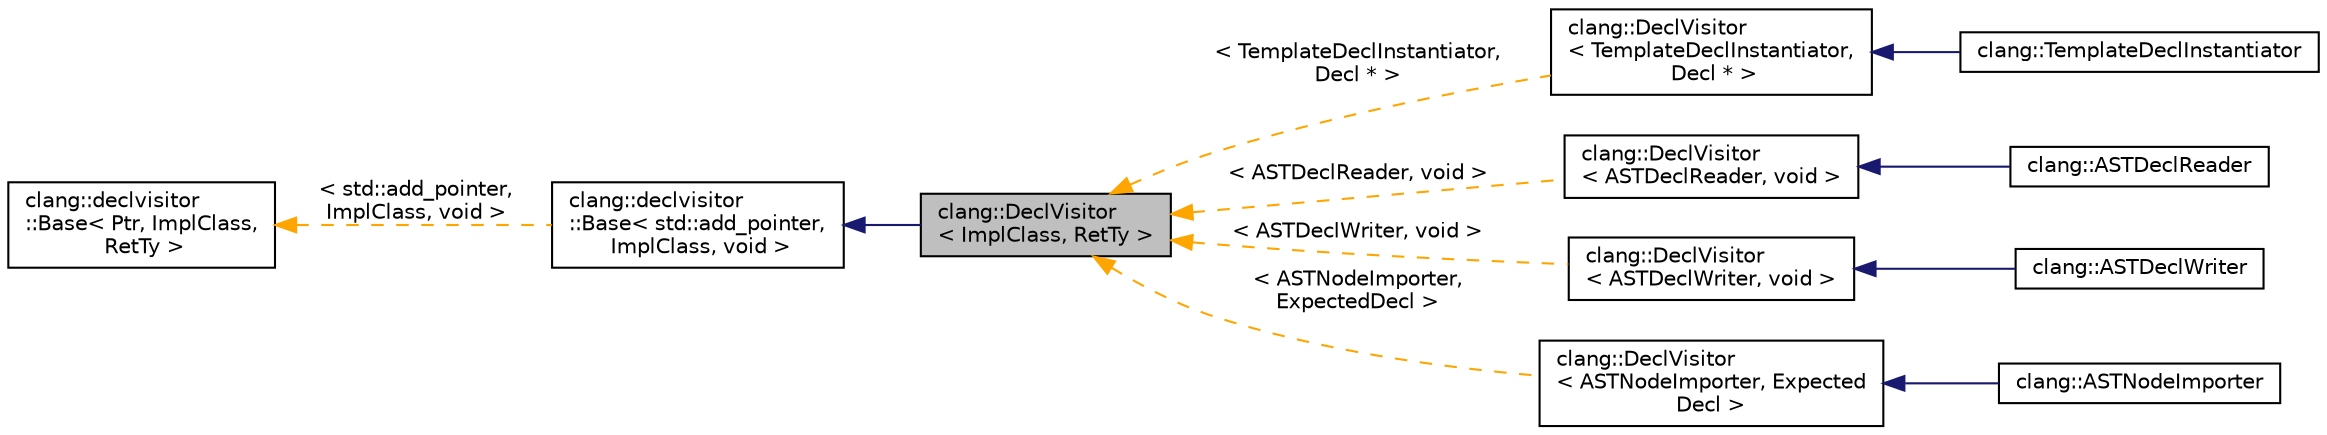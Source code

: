digraph "clang::DeclVisitor&lt; ImplClass, RetTy &gt;"
{
 // LATEX_PDF_SIZE
  bgcolor="transparent";
  edge [fontname="Helvetica",fontsize="10",labelfontname="Helvetica",labelfontsize="10"];
  node [fontname="Helvetica",fontsize="10",shape=record];
  rankdir="LR";
  Node1 [label="clang::DeclVisitor\l\< ImplClass, RetTy \>",height=0.2,width=0.4,color="black", fillcolor="grey75", style="filled", fontcolor="black",tooltip="A simple visitor class that helps create declaration visitors."];
  Node2 -> Node1 [dir="back",color="midnightblue",fontsize="10",style="solid",fontname="Helvetica"];
  Node2 [label="clang::declvisitor\l::Base\< std::add_pointer,\l ImplClass, void \>",height=0.2,width=0.4,color="black",URL="$classclang_1_1declvisitor_1_1Base.html",tooltip=" "];
  Node3 -> Node2 [dir="back",color="orange",fontsize="10",style="dashed",label=" \< std::add_pointer,\l ImplClass, void \>" ,fontname="Helvetica"];
  Node3 [label="clang::declvisitor\l::Base\< Ptr, ImplClass,\l RetTy \>",height=0.2,width=0.4,color="black",URL="$classclang_1_1declvisitor_1_1Base.html",tooltip="A simple visitor class that helps create declaration visitors."];
  Node1 -> Node4 [dir="back",color="orange",fontsize="10",style="dashed",label=" \< TemplateDeclInstantiator,\l Decl * \>" ,fontname="Helvetica"];
  Node4 [label="clang::DeclVisitor\l\< TemplateDeclInstantiator,\l Decl * \>",height=0.2,width=0.4,color="black",URL="$classclang_1_1DeclVisitor.html",tooltip=" "];
  Node4 -> Node5 [dir="back",color="midnightblue",fontsize="10",style="solid",fontname="Helvetica"];
  Node5 [label="clang::TemplateDeclInstantiator",height=0.2,width=0.4,color="black",URL="$classclang_1_1TemplateDeclInstantiator.html",tooltip=" "];
  Node1 -> Node6 [dir="back",color="orange",fontsize="10",style="dashed",label=" \< ASTDeclReader, void \>" ,fontname="Helvetica"];
  Node6 [label="clang::DeclVisitor\l\< ASTDeclReader, void \>",height=0.2,width=0.4,color="black",URL="$classclang_1_1DeclVisitor.html",tooltip=" "];
  Node6 -> Node7 [dir="back",color="midnightblue",fontsize="10",style="solid",fontname="Helvetica"];
  Node7 [label="clang::ASTDeclReader",height=0.2,width=0.4,color="black",URL="$classclang_1_1ASTDeclReader.html",tooltip=" "];
  Node1 -> Node8 [dir="back",color="orange",fontsize="10",style="dashed",label=" \< ASTDeclWriter, void \>" ,fontname="Helvetica"];
  Node8 [label="clang::DeclVisitor\l\< ASTDeclWriter, void \>",height=0.2,width=0.4,color="black",URL="$classclang_1_1DeclVisitor.html",tooltip=" "];
  Node8 -> Node9 [dir="back",color="midnightblue",fontsize="10",style="solid",fontname="Helvetica"];
  Node9 [label="clang::ASTDeclWriter",height=0.2,width=0.4,color="black",URL="$classclang_1_1ASTDeclWriter.html",tooltip=" "];
  Node1 -> Node10 [dir="back",color="orange",fontsize="10",style="dashed",label=" \< ASTNodeImporter,\l ExpectedDecl \>" ,fontname="Helvetica"];
  Node10 [label="clang::DeclVisitor\l\< ASTNodeImporter, Expected\lDecl \>",height=0.2,width=0.4,color="black",URL="$classclang_1_1DeclVisitor.html",tooltip=" "];
  Node10 -> Node11 [dir="back",color="midnightblue",fontsize="10",style="solid",fontname="Helvetica"];
  Node11 [label="clang::ASTNodeImporter",height=0.2,width=0.4,color="black",URL="$classclang_1_1ASTNodeImporter.html",tooltip=" "];
}
